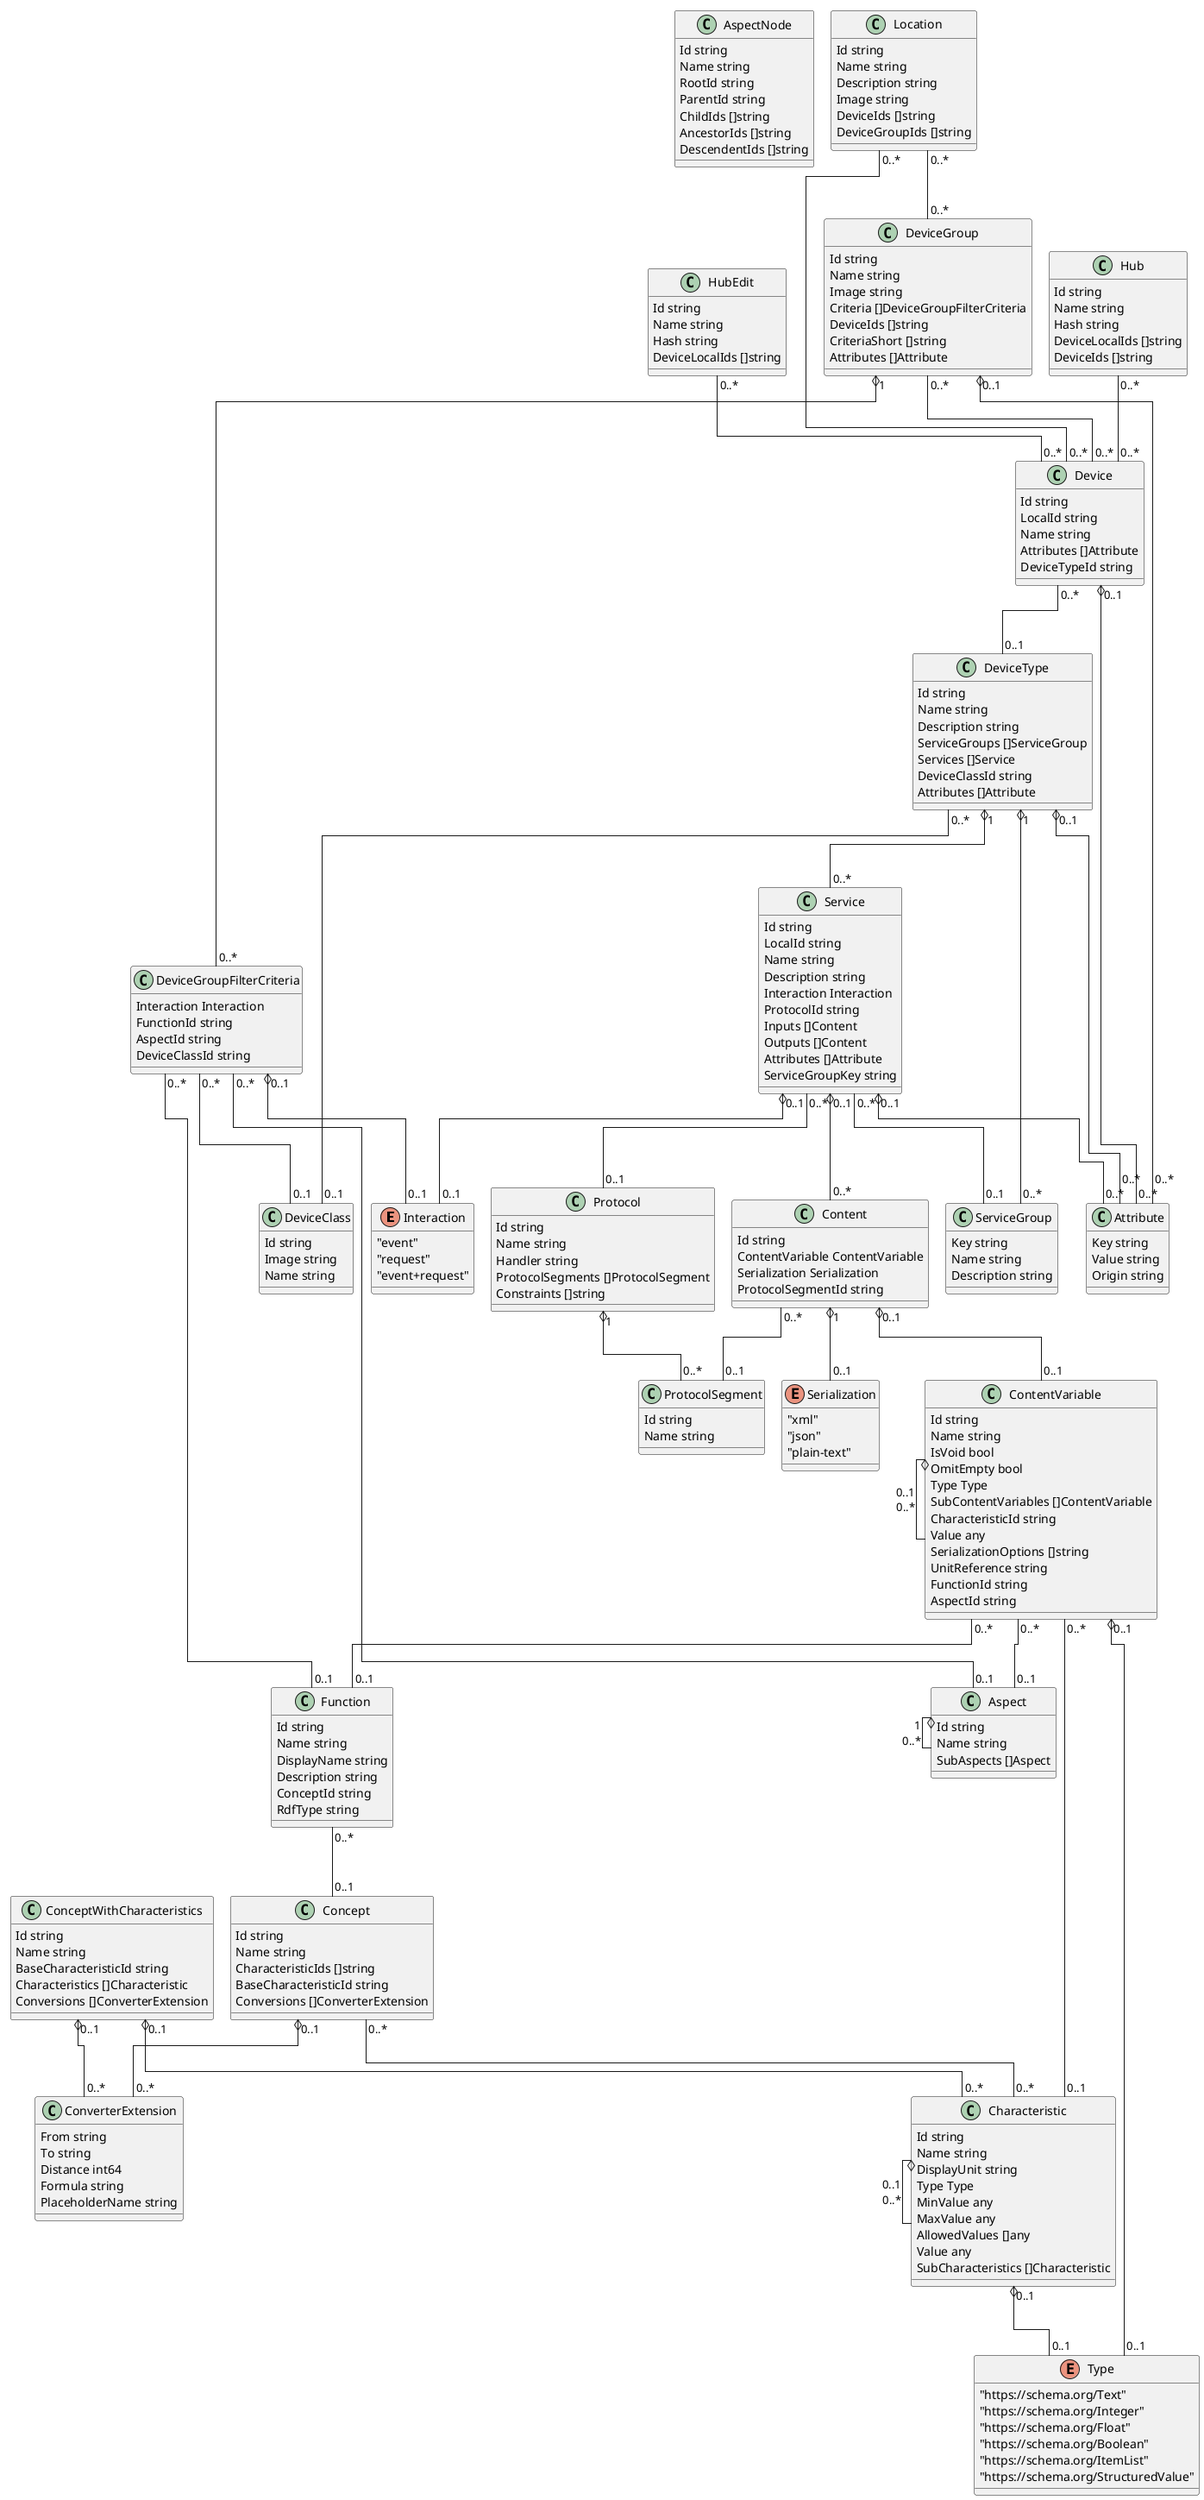 @startuml
!pragma layout elk

enum Interaction {
		"event"
"request"
"event+request"
	}

enum Serialization {
		"xml"
"json"
"plain-text"
	}

enum Type {
		"https://schema.org/Text"
"https://schema.org/Integer"
"https://schema.org/Float"
"https://schema.org/Boolean"
"https://schema.org/ItemList"
"https://schema.org/StructuredValue"
	}


class Device {
Id string
LocalId string
Name string
Attributes []Attribute
DeviceTypeId string
}
Device "0..1" o- "0..*" Attribute
Device "0..*" - "0..1" DeviceType

class Location {
Id string
Name string
Description string
Image string
DeviceIds []string
DeviceGroupIds []string
}

Location "0..*" - "0..*" Device
Location "0..*" - "0..*" DeviceGroup

class Protocol {
Id string
Name string
Handler string
ProtocolSegments []ProtocolSegment
Constraints []string
}
Protocol "1" o- "0..*" ProtocolSegment


class ProtocolSegment {
Id string
Name string
}



class Aspect {
Id string
Name string
SubAspects []Aspect
}
Aspect "1" o- "0..*" Aspect


class AspectNode {
Id string
Name string
RootId string
ParentId string
ChildIds []string
AncestorIds []string
DescendentIds []string
}



class ContentVariable {
Id string
Name string
IsVoid bool
OmitEmpty bool
Type Type
SubContentVariables []ContentVariable
CharacteristicId string
Value any
SerializationOptions []string
UnitReference string
FunctionId string
AspectId string
}
ContentVariable "0..1" o- "0..1" Type
ContentVariable "0..1" o- "0..*" ContentVariable
ContentVariable "0..*" - "0..1" Characteristic
ContentVariable "0..*" - "0..1" Function
ContentVariable "0..*" - "0..1" Aspect

class DeviceGroup {
Id string
Name string
Image string
Criteria []DeviceGroupFilterCriteria
DeviceIds []string
CriteriaShort []string
Attributes []Attribute
}
DeviceGroup "1" o- "0..*" DeviceGroupFilterCriteria
DeviceGroup "0..1" o- "0..*" Attribute
DeviceGroup "0..*" - "0..*" Device

class DeviceGroupFilterCriteria {
Interaction Interaction
FunctionId string
AspectId string
DeviceClassId string
}
DeviceGroupFilterCriteria "0..1" o- "0..1" Interaction
DeviceGroupFilterCriteria "0..*" - "0..1" Function
DeviceGroupFilterCriteria "0..*" - "0..1" Aspect
DeviceGroupFilterCriteria "0..*" - "0..1" DeviceClass

class DeviceType {
Id string
Name string
Description string
ServiceGroups []ServiceGroup
Services []Service
DeviceClassId string
Attributes []Attribute
}
DeviceType "1" o- "0..*" ServiceGroup
DeviceType "1" o- "0..*" Service
DeviceType "0..1" o- "0..*" Attribute
DeviceType "0..*" - "0..1" DeviceClass

class Hub {
Id string
Name string
Hash string
DeviceLocalIds []string
DeviceIds []string
}

Hub "0..*" - "0..*" Device

class HubEdit {
Id string
Name string
Hash string
DeviceLocalIds []string
}

HubEdit "0..*" - "0..*" Device

class Attribute {
Key string
Value string
Origin string
}



class Characteristic {
Id string
Name string
DisplayUnit string
Type Type
MinValue any
MaxValue any
AllowedValues []any
Value any
SubCharacteristics []Characteristic
}
Characteristic "0..1" o- "0..*" Characteristic
Characteristic "0..1" o- "0..1" Type


class Concept {
Id string
Name string
CharacteristicIds []string
BaseCharacteristicId string
Conversions []ConverterExtension
}
Concept "0..1" o- "0..*" ConverterExtension
Concept "0..*" - "0..*" Characteristic

class ConverterExtension {
From string
To string
Distance int64
Formula string
PlaceholderName string
}



class ConceptWithCharacteristics {
Id string
Name string
BaseCharacteristicId string
Characteristics []Characteristic
Conversions []ConverterExtension
}
ConceptWithCharacteristics "0..1" o- "0..*" Characteristic
ConceptWithCharacteristics "0..1" o- "0..*" ConverterExtension


class DeviceClass {
Id string
Image string
Name string
}



class Content {
Id string
ContentVariable ContentVariable
Serialization Serialization
ProtocolSegmentId string
}
Content "0..1" o- "0..1" ContentVariable
Content "1" o- "0..1" Serialization
Content "0..*" - "0..1" ProtocolSegment

class Function {
Id string
Name string
DisplayName string
Description string
ConceptId string
RdfType string
}

Function "0..*" - "0..1" Concept

class Service {
Id string
LocalId string
Name string
Description string
Interaction Interaction
ProtocolId string
Inputs []Content
Outputs []Content
Attributes []Attribute
ServiceGroupKey string
}
Service "0..1" o- "0..*" Attribute
Service "0..1" o- "0..1" Interaction
Service "0..1" o- "0..*" Content
Service "0..*" - "0..1" Protocol
Service "0..*" - "0..1" ServiceGroup

class ServiceGroup {
Key string
Name string
Description string
}



@enduml
